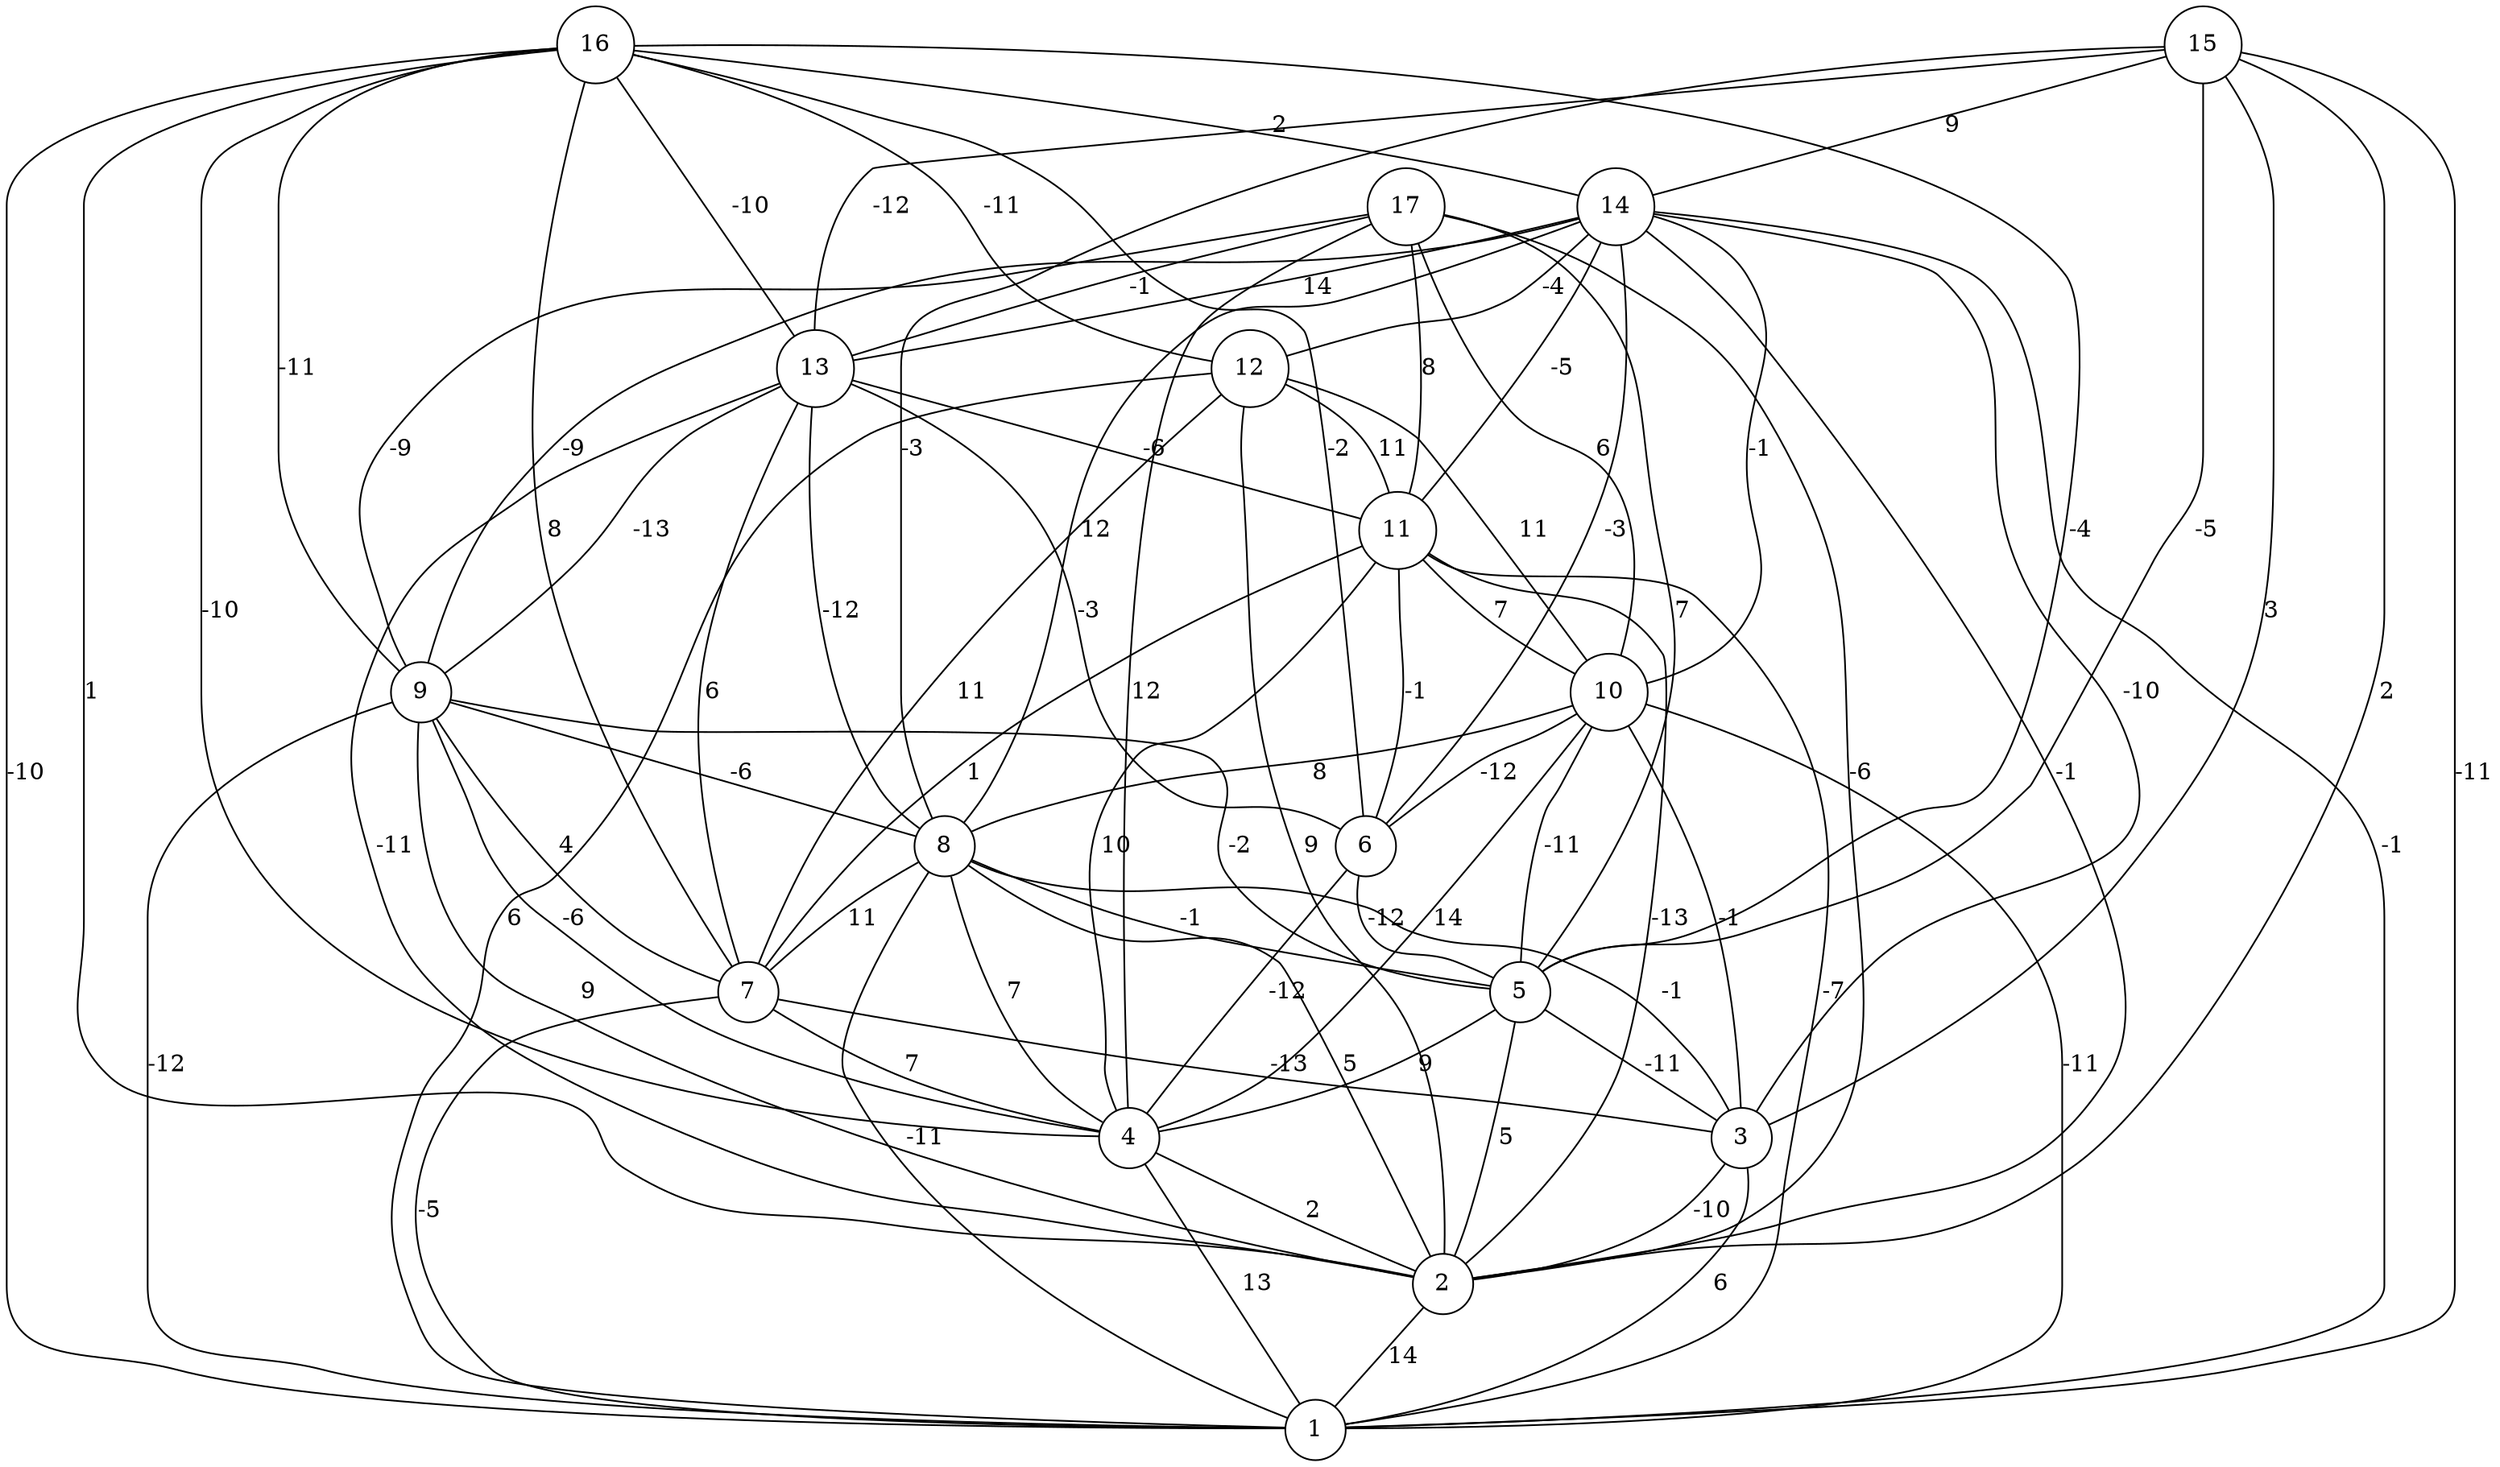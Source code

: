 graph { 
	 fontname="Helvetica,Arial,sans-serif" 
	 node [shape = circle]; 
	 17 -- 2 [label = "-6"];
	 17 -- 4 [label = "12"];
	 17 -- 5 [label = "7"];
	 17 -- 9 [label = "-9"];
	 17 -- 10 [label = "6"];
	 17 -- 11 [label = "8"];
	 17 -- 13 [label = "-1"];
	 16 -- 1 [label = "-10"];
	 16 -- 2 [label = "1"];
	 16 -- 4 [label = "-10"];
	 16 -- 5 [label = "-4"];
	 16 -- 6 [label = "-2"];
	 16 -- 7 [label = "8"];
	 16 -- 9 [label = "-11"];
	 16 -- 12 [label = "-11"];
	 16 -- 13 [label = "-10"];
	 16 -- 14 [label = "2"];
	 15 -- 1 [label = "-11"];
	 15 -- 2 [label = "2"];
	 15 -- 3 [label = "3"];
	 15 -- 5 [label = "-5"];
	 15 -- 8 [label = "-3"];
	 15 -- 13 [label = "-12"];
	 15 -- 14 [label = "9"];
	 14 -- 1 [label = "-1"];
	 14 -- 2 [label = "-1"];
	 14 -- 3 [label = "-10"];
	 14 -- 6 [label = "-3"];
	 14 -- 8 [label = "12"];
	 14 -- 9 [label = "-9"];
	 14 -- 10 [label = "-1"];
	 14 -- 11 [label = "-5"];
	 14 -- 12 [label = "-4"];
	 14 -- 13 [label = "14"];
	 13 -- 2 [label = "-11"];
	 13 -- 6 [label = "-3"];
	 13 -- 7 [label = "6"];
	 13 -- 8 [label = "-12"];
	 13 -- 9 [label = "-13"];
	 13 -- 11 [label = "-6"];
	 12 -- 1 [label = "6"];
	 12 -- 2 [label = "9"];
	 12 -- 7 [label = "11"];
	 12 -- 10 [label = "11"];
	 12 -- 11 [label = "11"];
	 11 -- 1 [label = "-7"];
	 11 -- 2 [label = "-13"];
	 11 -- 4 [label = "10"];
	 11 -- 6 [label = "-1"];
	 11 -- 7 [label = "1"];
	 11 -- 10 [label = "7"];
	 10 -- 1 [label = "-11"];
	 10 -- 3 [label = "-1"];
	 10 -- 4 [label = "14"];
	 10 -- 5 [label = "-11"];
	 10 -- 6 [label = "-12"];
	 10 -- 8 [label = "8"];
	 9 -- 1 [label = "-12"];
	 9 -- 2 [label = "9"];
	 9 -- 4 [label = "-6"];
	 9 -- 5 [label = "-2"];
	 9 -- 7 [label = "4"];
	 9 -- 8 [label = "-6"];
	 8 -- 1 [label = "-11"];
	 8 -- 2 [label = "5"];
	 8 -- 3 [label = "-1"];
	 8 -- 4 [label = "7"];
	 8 -- 5 [label = "-1"];
	 8 -- 7 [label = "11"];
	 7 -- 1 [label = "-5"];
	 7 -- 3 [label = "-13"];
	 7 -- 4 [label = "7"];
	 6 -- 4 [label = "-12"];
	 6 -- 5 [label = "-12"];
	 5 -- 2 [label = "5"];
	 5 -- 3 [label = "-11"];
	 5 -- 4 [label = "9"];
	 4 -- 1 [label = "13"];
	 4 -- 2 [label = "2"];
	 3 -- 1 [label = "6"];
	 3 -- 2 [label = "-10"];
	 2 -- 1 [label = "14"];
	 1;
	 2;
	 3;
	 4;
	 5;
	 6;
	 7;
	 8;
	 9;
	 10;
	 11;
	 12;
	 13;
	 14;
	 15;
	 16;
	 17;
}
